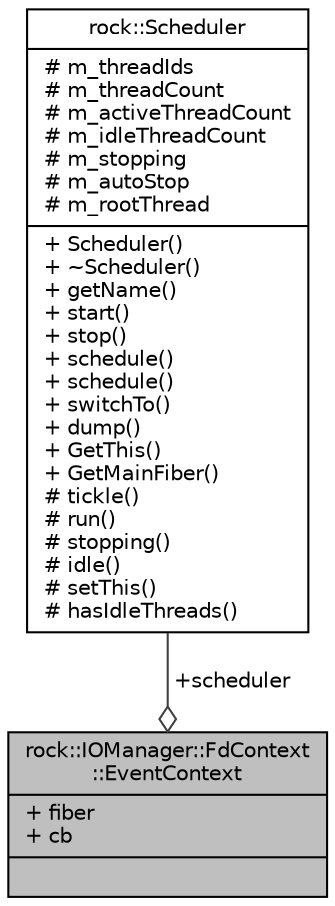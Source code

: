 digraph "rock::IOManager::FdContext::EventContext"
{
 // LATEX_PDF_SIZE
  edge [fontname="Helvetica",fontsize="10",labelfontname="Helvetica",labelfontsize="10"];
  node [fontname="Helvetica",fontsize="10",shape=record];
  Node1 [label="{rock::IOManager::FdContext\l::EventContext\n|+ fiber\l+ cb\l|}",height=0.2,width=0.4,color="black", fillcolor="grey75", style="filled", fontcolor="black",tooltip="事件处理器"];
  Node2 -> Node1 [color="grey25",fontsize="10",style="solid",label=" +scheduler" ,arrowhead="odiamond",fontname="Helvetica"];
  Node2 [label="{rock::Scheduler\n|# m_threadIds\l# m_threadCount\l# m_activeThreadCount\l# m_idleThreadCount\l# m_stopping\l# m_autoStop\l# m_rootThread\l|+ Scheduler()\l+ ~Scheduler()\l+ getName()\l+ start()\l+ stop()\l+ schedule()\l+ schedule()\l+ switchTo()\l+ dump()\l+ GetThis()\l+ GetMainFiber()\l# tickle()\l# run()\l# stopping()\l# idle()\l# setThis()\l# hasIdleThreads()\l}",height=0.2,width=0.4,color="black", fillcolor="white", style="filled",URL="$classrock_1_1Scheduler.html",tooltip="协程调度器"];
}
